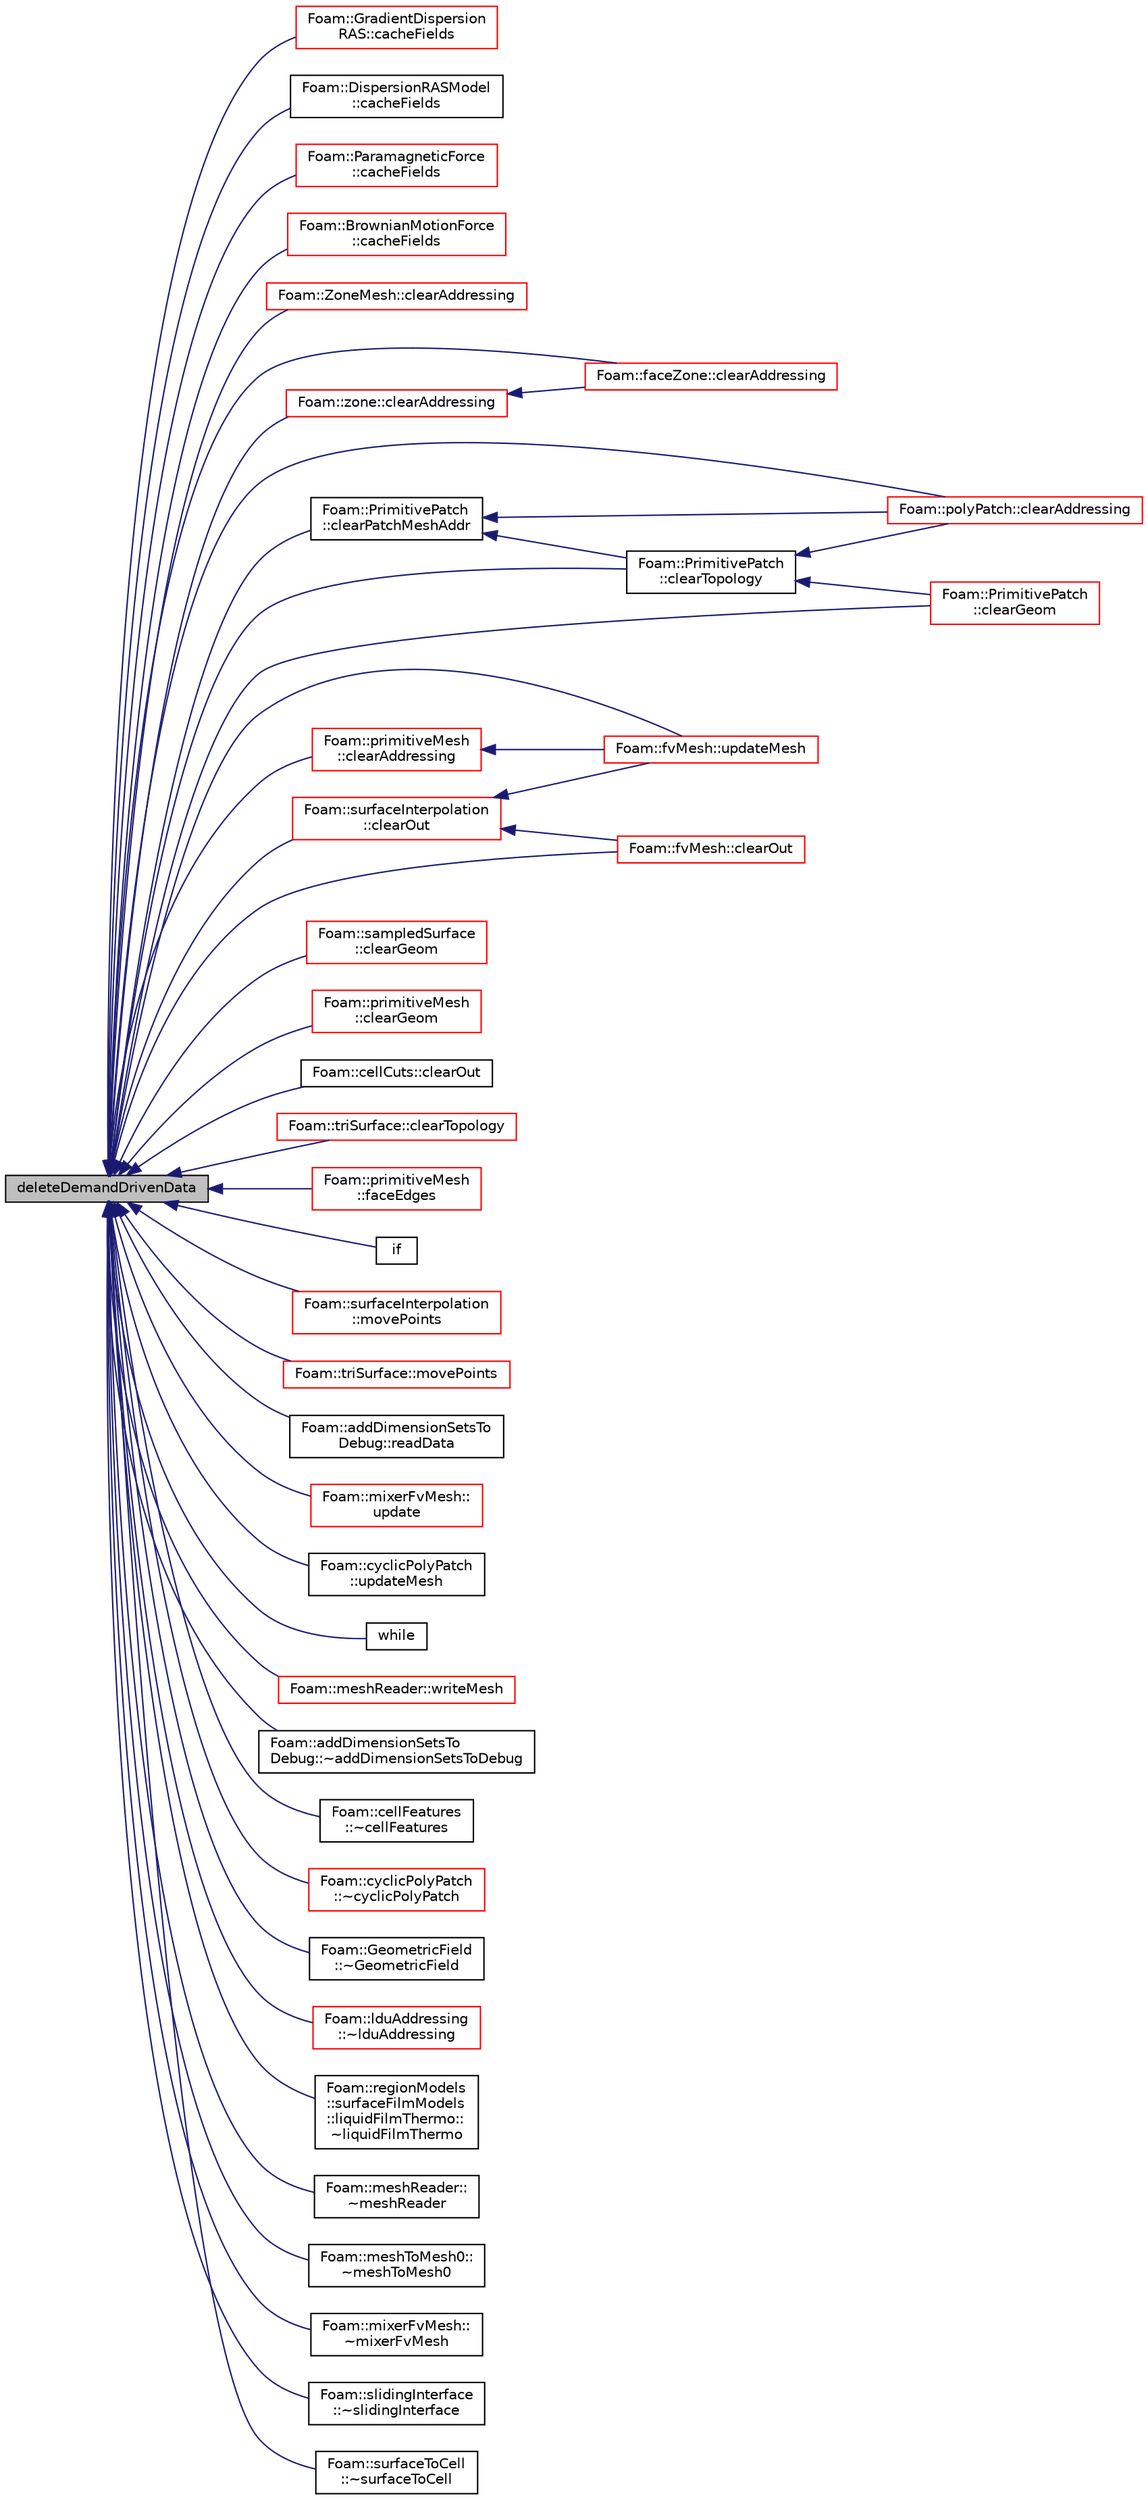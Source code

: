 digraph "deleteDemandDrivenData"
{
  bgcolor="transparent";
  edge [fontname="Helvetica",fontsize="10",labelfontname="Helvetica",labelfontsize="10"];
  node [fontname="Helvetica",fontsize="10",shape=record];
  rankdir="LR";
  Node1 [label="deleteDemandDrivenData",height=0.2,width=0.4,color="black", fillcolor="grey75", style="filled", fontcolor="black"];
  Node1 -> Node2 [dir="back",color="midnightblue",fontsize="10",style="solid",fontname="Helvetica"];
  Node2 [label="Foam::GradientDispersion\lRAS::cacheFields",height=0.2,width=0.4,color="red",URL="$a00955.html#a6005414ac27ae3e0b5a783ba216c1906",tooltip="Cache carrier fields. "];
  Node1 -> Node3 [dir="back",color="midnightblue",fontsize="10",style="solid",fontname="Helvetica"];
  Node3 [label="Foam::DispersionRASModel\l::cacheFields",height=0.2,width=0.4,color="black",URL="$a00555.html#a6005414ac27ae3e0b5a783ba216c1906",tooltip="Cache carrier fields. "];
  Node1 -> Node4 [dir="back",color="midnightblue",fontsize="10",style="solid",fontname="Helvetica"];
  Node4 [label="Foam::ParamagneticForce\l::cacheFields",height=0.2,width=0.4,color="red",URL="$a01813.html#a6005414ac27ae3e0b5a783ba216c1906",tooltip="Cache fields. "];
  Node1 -> Node5 [dir="back",color="midnightblue",fontsize="10",style="solid",fontname="Helvetica"];
  Node5 [label="Foam::BrownianMotionForce\l::cacheFields",height=0.2,width=0.4,color="red",URL="$a00162.html#a6005414ac27ae3e0b5a783ba216c1906",tooltip="Cache fields. "];
  Node1 -> Node6 [dir="back",color="midnightblue",fontsize="10",style="solid",fontname="Helvetica"];
  Node6 [label="Foam::ZoneMesh::clearAddressing",height=0.2,width=0.4,color="red",URL="$a03018.html#aac1ee7169044dccb262b78097d6ab1a8",tooltip="Clear addressing. "];
  Node1 -> Node7 [dir="back",color="midnightblue",fontsize="10",style="solid",fontname="Helvetica"];
  Node7 [label="Foam::zone::clearAddressing",height=0.2,width=0.4,color="red",URL="$a03017.html#aac1ee7169044dccb262b78097d6ab1a8",tooltip="Clear addressing. "];
  Node7 -> Node8 [dir="back",color="midnightblue",fontsize="10",style="solid",fontname="Helvetica"];
  Node8 [label="Foam::faceZone::clearAddressing",height=0.2,width=0.4,color="red",URL="$a00753.html#aac1ee7169044dccb262b78097d6ab1a8",tooltip="Clear addressing. "];
  Node1 -> Node8 [dir="back",color="midnightblue",fontsize="10",style="solid",fontname="Helvetica"];
  Node1 -> Node9 [dir="back",color="midnightblue",fontsize="10",style="solid",fontname="Helvetica"];
  Node9 [label="Foam::polyPatch::clearAddressing",height=0.2,width=0.4,color="red",URL="$a01979.html#aac1ee7169044dccb262b78097d6ab1a8",tooltip="Clear addressing. "];
  Node1 -> Node10 [dir="back",color="midnightblue",fontsize="10",style="solid",fontname="Helvetica"];
  Node10 [label="Foam::primitiveMesh\l::clearAddressing",height=0.2,width=0.4,color="red",URL="$a02020.html#aac1ee7169044dccb262b78097d6ab1a8",tooltip="Clear topological data. "];
  Node10 -> Node11 [dir="back",color="midnightblue",fontsize="10",style="solid",fontname="Helvetica"];
  Node11 [label="Foam::fvMesh::updateMesh",height=0.2,width=0.4,color="red",URL="$a00892.html#a9c8cde0b192708d622d874f8cc2df66d",tooltip="Update mesh corresponding to the given map. "];
  Node1 -> Node12 [dir="back",color="midnightblue",fontsize="10",style="solid",fontname="Helvetica"];
  Node12 [label="Foam::sampledSurface\l::clearGeom",height=0.2,width=0.4,color="red",URL="$a02309.html#a973090ff915be66023a45f80bad4f688"];
  Node1 -> Node13 [dir="back",color="midnightblue",fontsize="10",style="solid",fontname="Helvetica"];
  Node13 [label="Foam::PrimitivePatch\l::clearGeom",height=0.2,width=0.4,color="red",URL="$a02023.html#a499a7f858dc495c47b618e168fec6372"];
  Node1 -> Node14 [dir="back",color="midnightblue",fontsize="10",style="solid",fontname="Helvetica"];
  Node14 [label="Foam::primitiveMesh\l::clearGeom",height=0.2,width=0.4,color="red",URL="$a02020.html#a499a7f858dc495c47b618e168fec6372",tooltip="Clear geometry. "];
  Node1 -> Node15 [dir="back",color="midnightblue",fontsize="10",style="solid",fontname="Helvetica"];
  Node15 [label="Foam::surfaceInterpolation\l::clearOut",height=0.2,width=0.4,color="red",URL="$a02573.html#af320697688df08f1438d37a86bcaf25d",tooltip="Clear all geometry and addressing. "];
  Node15 -> Node16 [dir="back",color="midnightblue",fontsize="10",style="solid",fontname="Helvetica"];
  Node16 [label="Foam::fvMesh::clearOut",height=0.2,width=0.4,color="red",URL="$a00892.html#af320697688df08f1438d37a86bcaf25d",tooltip="Clear all geometry and addressing. "];
  Node15 -> Node11 [dir="back",color="midnightblue",fontsize="10",style="solid",fontname="Helvetica"];
  Node1 -> Node16 [dir="back",color="midnightblue",fontsize="10",style="solid",fontname="Helvetica"];
  Node1 -> Node17 [dir="back",color="midnightblue",fontsize="10",style="solid",fontname="Helvetica"];
  Node17 [label="Foam::cellCuts::clearOut",height=0.2,width=0.4,color="black",URL="$a00207.html#af320697688df08f1438d37a86bcaf25d",tooltip="Clear out demand driven storage. "];
  Node1 -> Node18 [dir="back",color="midnightblue",fontsize="10",style="solid",fontname="Helvetica"];
  Node18 [label="Foam::PrimitivePatch\l::clearPatchMeshAddr",height=0.2,width=0.4,color="black",URL="$a02023.html#adce7b0b57a3bbab0d02ee8592687eff1"];
  Node18 -> Node9 [dir="back",color="midnightblue",fontsize="10",style="solid",fontname="Helvetica"];
  Node18 -> Node19 [dir="back",color="midnightblue",fontsize="10",style="solid",fontname="Helvetica"];
  Node19 [label="Foam::PrimitivePatch\l::clearTopology",height=0.2,width=0.4,color="black",URL="$a02023.html#a7bf396cb5f889f9d774acbbbfcdd83e0"];
  Node19 -> Node9 [dir="back",color="midnightblue",fontsize="10",style="solid",fontname="Helvetica"];
  Node19 -> Node13 [dir="back",color="midnightblue",fontsize="10",style="solid",fontname="Helvetica"];
  Node1 -> Node19 [dir="back",color="midnightblue",fontsize="10",style="solid",fontname="Helvetica"];
  Node1 -> Node20 [dir="back",color="midnightblue",fontsize="10",style="solid",fontname="Helvetica"];
  Node20 [label="Foam::triSurface::clearTopology",height=0.2,width=0.4,color="red",URL="$a02776.html#a7bf396cb5f889f9d774acbbbfcdd83e0"];
  Node1 -> Node21 [dir="back",color="midnightblue",fontsize="10",style="solid",fontname="Helvetica"];
  Node21 [label="Foam::primitiveMesh\l::faceEdges",height=0.2,width=0.4,color="red",URL="$a02020.html#af8f18d40d14450677bb24334032e7638"];
  Node1 -> Node22 [dir="back",color="midnightblue",fontsize="10",style="solid",fontname="Helvetica"];
  Node22 [label="if",height=0.2,width=0.4,color="black",URL="$a03095.html#a8b7f998449b569bf0b55d8c54cbac3cc"];
  Node1 -> Node23 [dir="back",color="midnightblue",fontsize="10",style="solid",fontname="Helvetica"];
  Node23 [label="Foam::surfaceInterpolation\l::movePoints",height=0.2,width=0.4,color="red",URL="$a02573.html#a049fe0a86e2c86b4c0bb5fe02583bea4",tooltip="Do what is neccessary if the mesh has moved. "];
  Node1 -> Node24 [dir="back",color="midnightblue",fontsize="10",style="solid",fontname="Helvetica"];
  Node24 [label="Foam::triSurface::movePoints",height=0.2,width=0.4,color="red",URL="$a02776.html#ab62834098bae1d3887f578c700754f39",tooltip="Move points. "];
  Node1 -> Node25 [dir="back",color="midnightblue",fontsize="10",style="solid",fontname="Helvetica"];
  Node25 [label="Foam::addDimensionSetsTo\lDebug::readData",height=0.2,width=0.4,color="black",URL="$a00022.html#a27acfcce377f5e7a42aa7545b6601208",tooltip="Read. "];
  Node1 -> Node26 [dir="back",color="midnightblue",fontsize="10",style="solid",fontname="Helvetica"];
  Node26 [label="Foam::mixerFvMesh::\lupdate",height=0.2,width=0.4,color="red",URL="$a01556.html#aa2aac016e2bf7b5bd2b271786c2791aa",tooltip="Update the mesh for both mesh motion and topology change. "];
  Node1 -> Node27 [dir="back",color="midnightblue",fontsize="10",style="solid",fontname="Helvetica"];
  Node27 [label="Foam::cyclicPolyPatch\l::updateMesh",height=0.2,width=0.4,color="black",URL="$a00491.html#a06139aa7a91eeed82560f0c3d03d1845",tooltip="Update of the patch topology. "];
  Node1 -> Node11 [dir="back",color="midnightblue",fontsize="10",style="solid",fontname="Helvetica"];
  Node1 -> Node28 [dir="back",color="midnightblue",fontsize="10",style="solid",fontname="Helvetica"];
  Node28 [label="while",height=0.2,width=0.4,color="black",URL="$a03106.html#a0b9d5d8b1ecc0bf63b4c35f41598a500"];
  Node1 -> Node29 [dir="back",color="midnightblue",fontsize="10",style="solid",fontname="Helvetica"];
  Node29 [label="Foam::meshReader::writeMesh",height=0.2,width=0.4,color="red",URL="$a01509.html#ac299aa5abc617949bb6f121fbfbbc2c8",tooltip="Write mesh. "];
  Node1 -> Node30 [dir="back",color="midnightblue",fontsize="10",style="solid",fontname="Helvetica"];
  Node30 [label="Foam::addDimensionSetsTo\lDebug::~addDimensionSetsToDebug",height=0.2,width=0.4,color="black",URL="$a00022.html#a063cc2dd4df56987561c7d82197b2841"];
  Node1 -> Node31 [dir="back",color="midnightblue",fontsize="10",style="solid",fontname="Helvetica"];
  Node31 [label="Foam::cellFeatures\l::~cellFeatures",height=0.2,width=0.4,color="black",URL="$a00210.html#a65f70a57be101402e9ffa05cdec287fa",tooltip="Destructor. "];
  Node1 -> Node32 [dir="back",color="midnightblue",fontsize="10",style="solid",fontname="Helvetica"];
  Node32 [label="Foam::cyclicPolyPatch\l::~cyclicPolyPatch",height=0.2,width=0.4,color="red",URL="$a00491.html#ad1f3b9370cbbce7b9c8dfb249009db21",tooltip="Destructor. "];
  Node1 -> Node33 [dir="back",color="midnightblue",fontsize="10",style="solid",fontname="Helvetica"];
  Node33 [label="Foam::GeometricField\l::~GeometricField",height=0.2,width=0.4,color="black",URL="$a00937.html#ab663e8962fece273154c59856e58368a",tooltip="Destructor. "];
  Node1 -> Node34 [dir="back",color="midnightblue",fontsize="10",style="solid",fontname="Helvetica"];
  Node34 [label="Foam::lduAddressing\l::~lduAddressing",height=0.2,width=0.4,color="red",URL="$a01306.html#a5ad6bb0cbf3d497d339047f69f5baa4e",tooltip="Destructor. "];
  Node1 -> Node35 [dir="back",color="midnightblue",fontsize="10",style="solid",fontname="Helvetica"];
  Node35 [label="Foam::regionModels\l::surfaceFilmModels\l::liquidFilmThermo::\l~liquidFilmThermo",height=0.2,width=0.4,color="black",URL="$a01391.html#a80314d2c049aedaf23246c6311f43156",tooltip="Destructor. "];
  Node1 -> Node36 [dir="back",color="midnightblue",fontsize="10",style="solid",fontname="Helvetica"];
  Node36 [label="Foam::meshReader::\l~meshReader",height=0.2,width=0.4,color="black",URL="$a01509.html#a2a1a55e91bbc73bde22dba3ddf455605",tooltip="Destructor. "];
  Node1 -> Node37 [dir="back",color="midnightblue",fontsize="10",style="solid",fontname="Helvetica"];
  Node37 [label="Foam::meshToMesh0::\l~meshToMesh0",height=0.2,width=0.4,color="black",URL="$a01516.html#a9108441180eae20172492d3092c5a65b",tooltip="Destructor. "];
  Node1 -> Node38 [dir="back",color="midnightblue",fontsize="10",style="solid",fontname="Helvetica"];
  Node38 [label="Foam::mixerFvMesh::\l~mixerFvMesh",height=0.2,width=0.4,color="black",URL="$a01556.html#af1cfc67c141c822327c38a2cc56db4f3",tooltip="Destructor. "];
  Node1 -> Node39 [dir="back",color="midnightblue",fontsize="10",style="solid",fontname="Helvetica"];
  Node39 [label="Foam::slidingInterface\l::~slidingInterface",height=0.2,width=0.4,color="black",URL="$a02419.html#adbcdd83f57edc59dfb72df932db950cb",tooltip="Destructor. "];
  Node1 -> Node40 [dir="back",color="midnightblue",fontsize="10",style="solid",fontname="Helvetica"];
  Node40 [label="Foam::surfaceToCell\l::~surfaceToCell",height=0.2,width=0.4,color="black",URL="$a02589.html#a4e871866bafae0fe9ee5647a8b4faab5",tooltip="Destructor. "];
}
